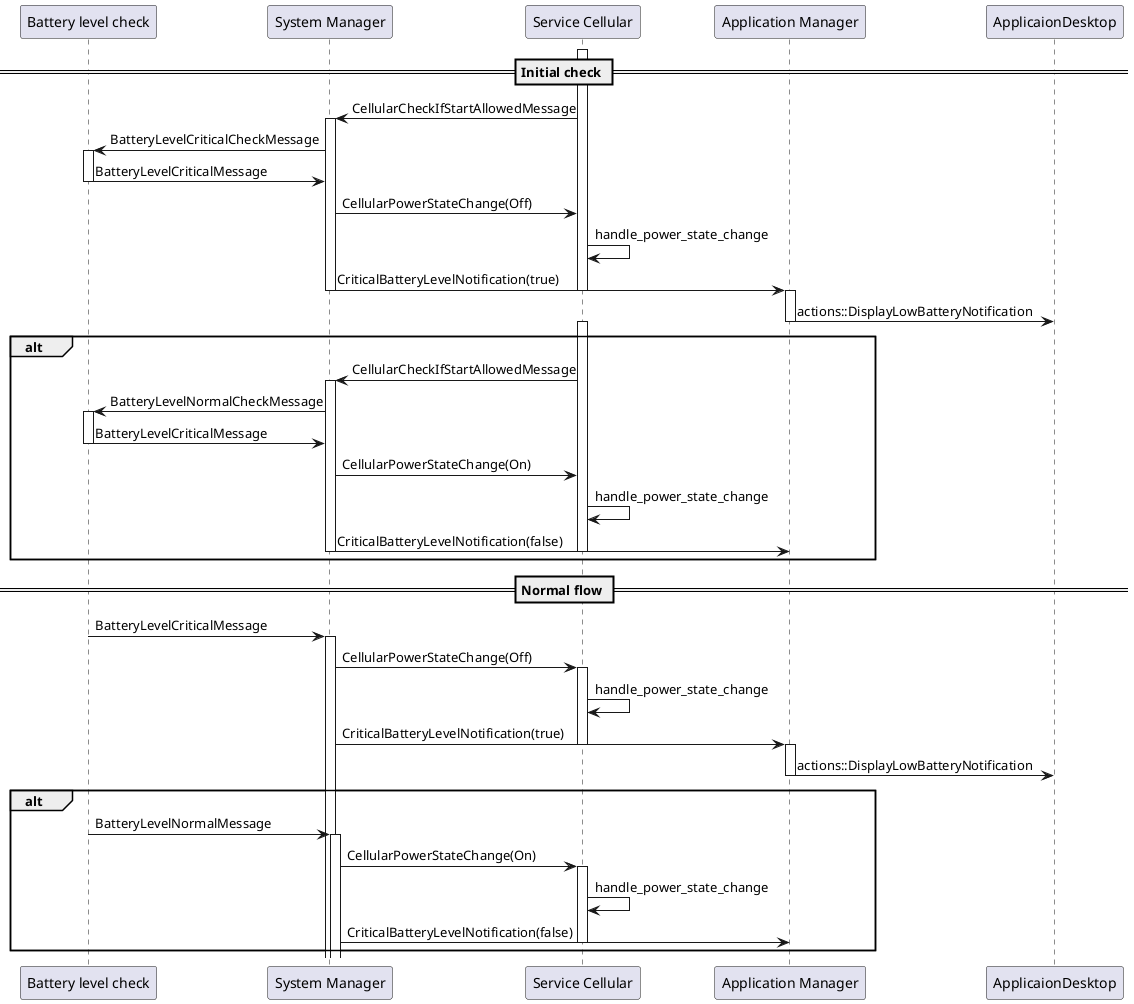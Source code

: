 @startuml

participant "Battery level check" as batt
participant "System Manager" as sysmgr
participant "Service Cellular" as cell
participant "Application Manager" as appmgr
participant "ApplicaionDesktop" as appdsktp

== Initial check ==

    activate cell
    cell -> sysmgr : CellularCheckIfStartAllowedMessage
    activate sysmgr
    sysmgr -> batt : BatteryLevelCriticalCheckMessage
    activate batt
    batt -> sysmgr : BatteryLevelCriticalMessage
    deactivate batt
    sysmgr -> cell : CellularPowerStateChange(Off)
    cell -> cell : handle_power_state_change
    sysmgr -> appmgr : CriticalBatteryLevelNotification(true)
    deactivate cell
    deactivate sysmgr
    activate appmgr
    appmgr -> appdsktp : actions::DisplayLowBatteryNotification
    deactivate appmgr
alt
    activate cell
    cell -> sysmgr : CellularCheckIfStartAllowedMessage
    activate sysmgr
    sysmgr -> batt : BatteryLevelNormalCheckMessage
    activate batt
    batt -> sysmgr : BatteryLevelCriticalMessage
    deactivate batt
    sysmgr -> cell : CellularPowerStateChange(On)
    cell -> cell : handle_power_state_change
    sysmgr -> appmgr : CriticalBatteryLevelNotification(false)
    deactivate cell
    deactivate sysmgr
end

== Normal flow ==
    batt -> sysmgr : BatteryLevelCriticalMessage
    activate sysmgr
    sysmgr -> cell : CellularPowerStateChange(Off)
    activate cell
    cell -> cell : handle_power_state_change
    sysmgr -> appmgr : CriticalBatteryLevelNotification(true)
    deactivate cell
    activate appmgr
    appmgr -> appdsktp : actions::DisplayLowBatteryNotification
    deactivate appmgr
alt
    batt -> sysmgr : BatteryLevelNormalMessage
    activate sysmgr
    sysmgr -> cell : CellularPowerStateChange(On)
    activate cell
    cell -> cell : handle_power_state_change
    sysmgr -> appmgr : CriticalBatteryLevelNotification(false)
    deactivate cell
end

@enduml
